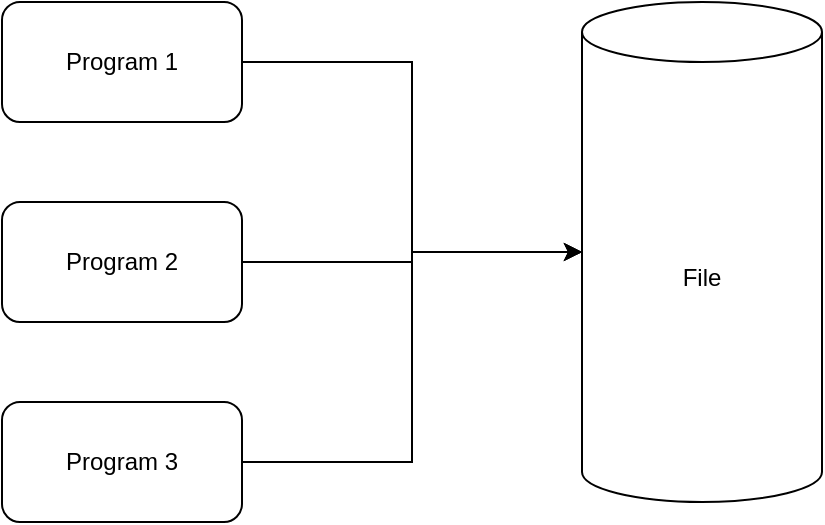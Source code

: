 <mxfile version="15.7.0" type="github">
  <diagram id="sfdjoZge89mFO04S9I_9" name="Page-1">
    <mxGraphModel dx="2066" dy="1129" grid="0" gridSize="10" guides="1" tooltips="1" connect="1" arrows="1" fold="1" page="1" pageScale="1" pageWidth="827" pageHeight="1169" math="0" shadow="0">
      <root>
        <mxCell id="0" />
        <mxCell id="1" parent="0" />
        <mxCell id="f9yjvmtbCaJM59H13zJD-10" style="edgeStyle=orthogonalEdgeStyle;rounded=0;orthogonalLoop=1;jettySize=auto;html=1;exitX=1;exitY=0.5;exitDx=0;exitDy=0;" edge="1" parent="1" source="f9yjvmtbCaJM59H13zJD-1" target="f9yjvmtbCaJM59H13zJD-4">
          <mxGeometry relative="1" as="geometry" />
        </mxCell>
        <mxCell id="f9yjvmtbCaJM59H13zJD-1" value="Program 1" style="rounded=1;whiteSpace=wrap;html=1;" vertex="1" parent="1">
          <mxGeometry x="90" y="310" width="120" height="60" as="geometry" />
        </mxCell>
        <mxCell id="f9yjvmtbCaJM59H13zJD-6" style="edgeStyle=orthogonalEdgeStyle;rounded=0;orthogonalLoop=1;jettySize=auto;html=1;exitX=1;exitY=0.5;exitDx=0;exitDy=0;entryX=0;entryY=0.5;entryDx=0;entryDy=0;entryPerimeter=0;" edge="1" parent="1" source="f9yjvmtbCaJM59H13zJD-2" target="f9yjvmtbCaJM59H13zJD-4">
          <mxGeometry relative="1" as="geometry" />
        </mxCell>
        <mxCell id="f9yjvmtbCaJM59H13zJD-2" value="Program 2" style="rounded=1;whiteSpace=wrap;html=1;" vertex="1" parent="1">
          <mxGeometry x="90" y="410" width="120" height="60" as="geometry" />
        </mxCell>
        <mxCell id="f9yjvmtbCaJM59H13zJD-9" style="edgeStyle=orthogonalEdgeStyle;rounded=0;orthogonalLoop=1;jettySize=auto;html=1;exitX=1;exitY=0.5;exitDx=0;exitDy=0;entryX=0;entryY=0.5;entryDx=0;entryDy=0;entryPerimeter=0;" edge="1" parent="1" source="f9yjvmtbCaJM59H13zJD-3" target="f9yjvmtbCaJM59H13zJD-4">
          <mxGeometry relative="1" as="geometry" />
        </mxCell>
        <mxCell id="f9yjvmtbCaJM59H13zJD-3" value="Program 3" style="rounded=1;whiteSpace=wrap;html=1;" vertex="1" parent="1">
          <mxGeometry x="90" y="510" width="120" height="60" as="geometry" />
        </mxCell>
        <mxCell id="f9yjvmtbCaJM59H13zJD-4" value="File" style="shape=cylinder3;whiteSpace=wrap;html=1;boundedLbl=1;backgroundOutline=1;size=15;" vertex="1" parent="1">
          <mxGeometry x="380" y="310" width="120" height="250" as="geometry" />
        </mxCell>
      </root>
    </mxGraphModel>
  </diagram>
</mxfile>
